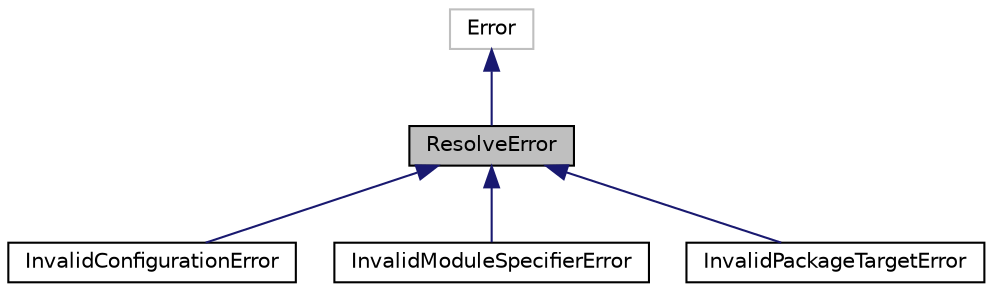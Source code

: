 digraph "ResolveError"
{
 // LATEX_PDF_SIZE
  edge [fontname="Helvetica",fontsize="10",labelfontname="Helvetica",labelfontsize="10"];
  node [fontname="Helvetica",fontsize="10",shape=record];
  Node1 [label="ResolveError",height=0.2,width=0.4,color="black", fillcolor="grey75", style="filled", fontcolor="black",tooltip=" "];
  Node2 -> Node1 [dir="back",color="midnightblue",fontsize="10",style="solid"];
  Node2 [label="Error",height=0.2,width=0.4,color="grey75", fillcolor="white", style="filled",tooltip=" "];
  Node1 -> Node3 [dir="back",color="midnightblue",fontsize="10",style="solid"];
  Node3 [label="InvalidConfigurationError",height=0.2,width=0.4,color="black", fillcolor="white", style="filled",URL="$classInvalidConfigurationError.html",tooltip=" "];
  Node1 -> Node4 [dir="back",color="midnightblue",fontsize="10",style="solid"];
  Node4 [label="InvalidModuleSpecifierError",height=0.2,width=0.4,color="black", fillcolor="white", style="filled",URL="$classInvalidModuleSpecifierError.html",tooltip=" "];
  Node1 -> Node5 [dir="back",color="midnightblue",fontsize="10",style="solid"];
  Node5 [label="InvalidPackageTargetError",height=0.2,width=0.4,color="black", fillcolor="white", style="filled",URL="$classInvalidPackageTargetError.html",tooltip=" "];
}
